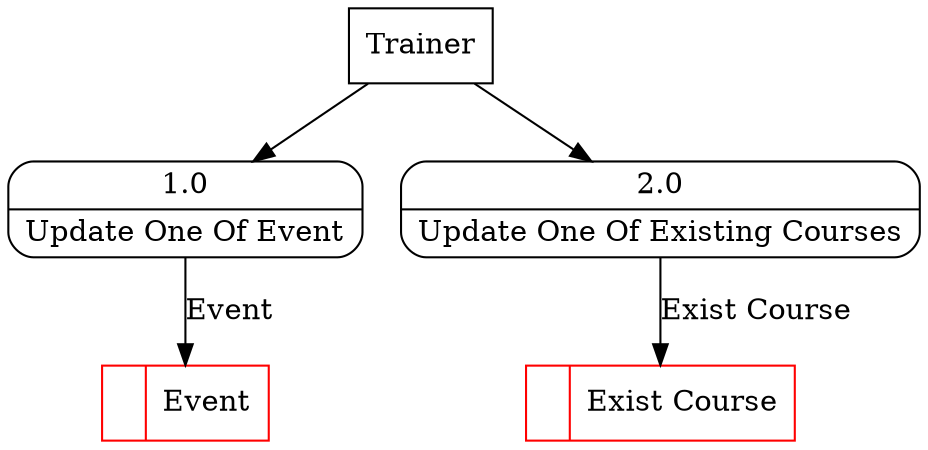 digraph dfd2{ 
node[shape=record]
200 [label="<f0>  |<f1> Exist Course " color=red];
201 [label="<f0>  |<f1> Event " color=red];
202 [label="Trainer" shape=box];
203 [label="{<f0> 1.0|<f1> Update One Of Event }" shape=Mrecord];
204 [label="{<f0> 2.0|<f1> Update One Of Existing Courses }" shape=Mrecord];
202 -> 203
202 -> 204
203 -> 201 [label="Event"]
204 -> 200 [label="Exist Course"]
}